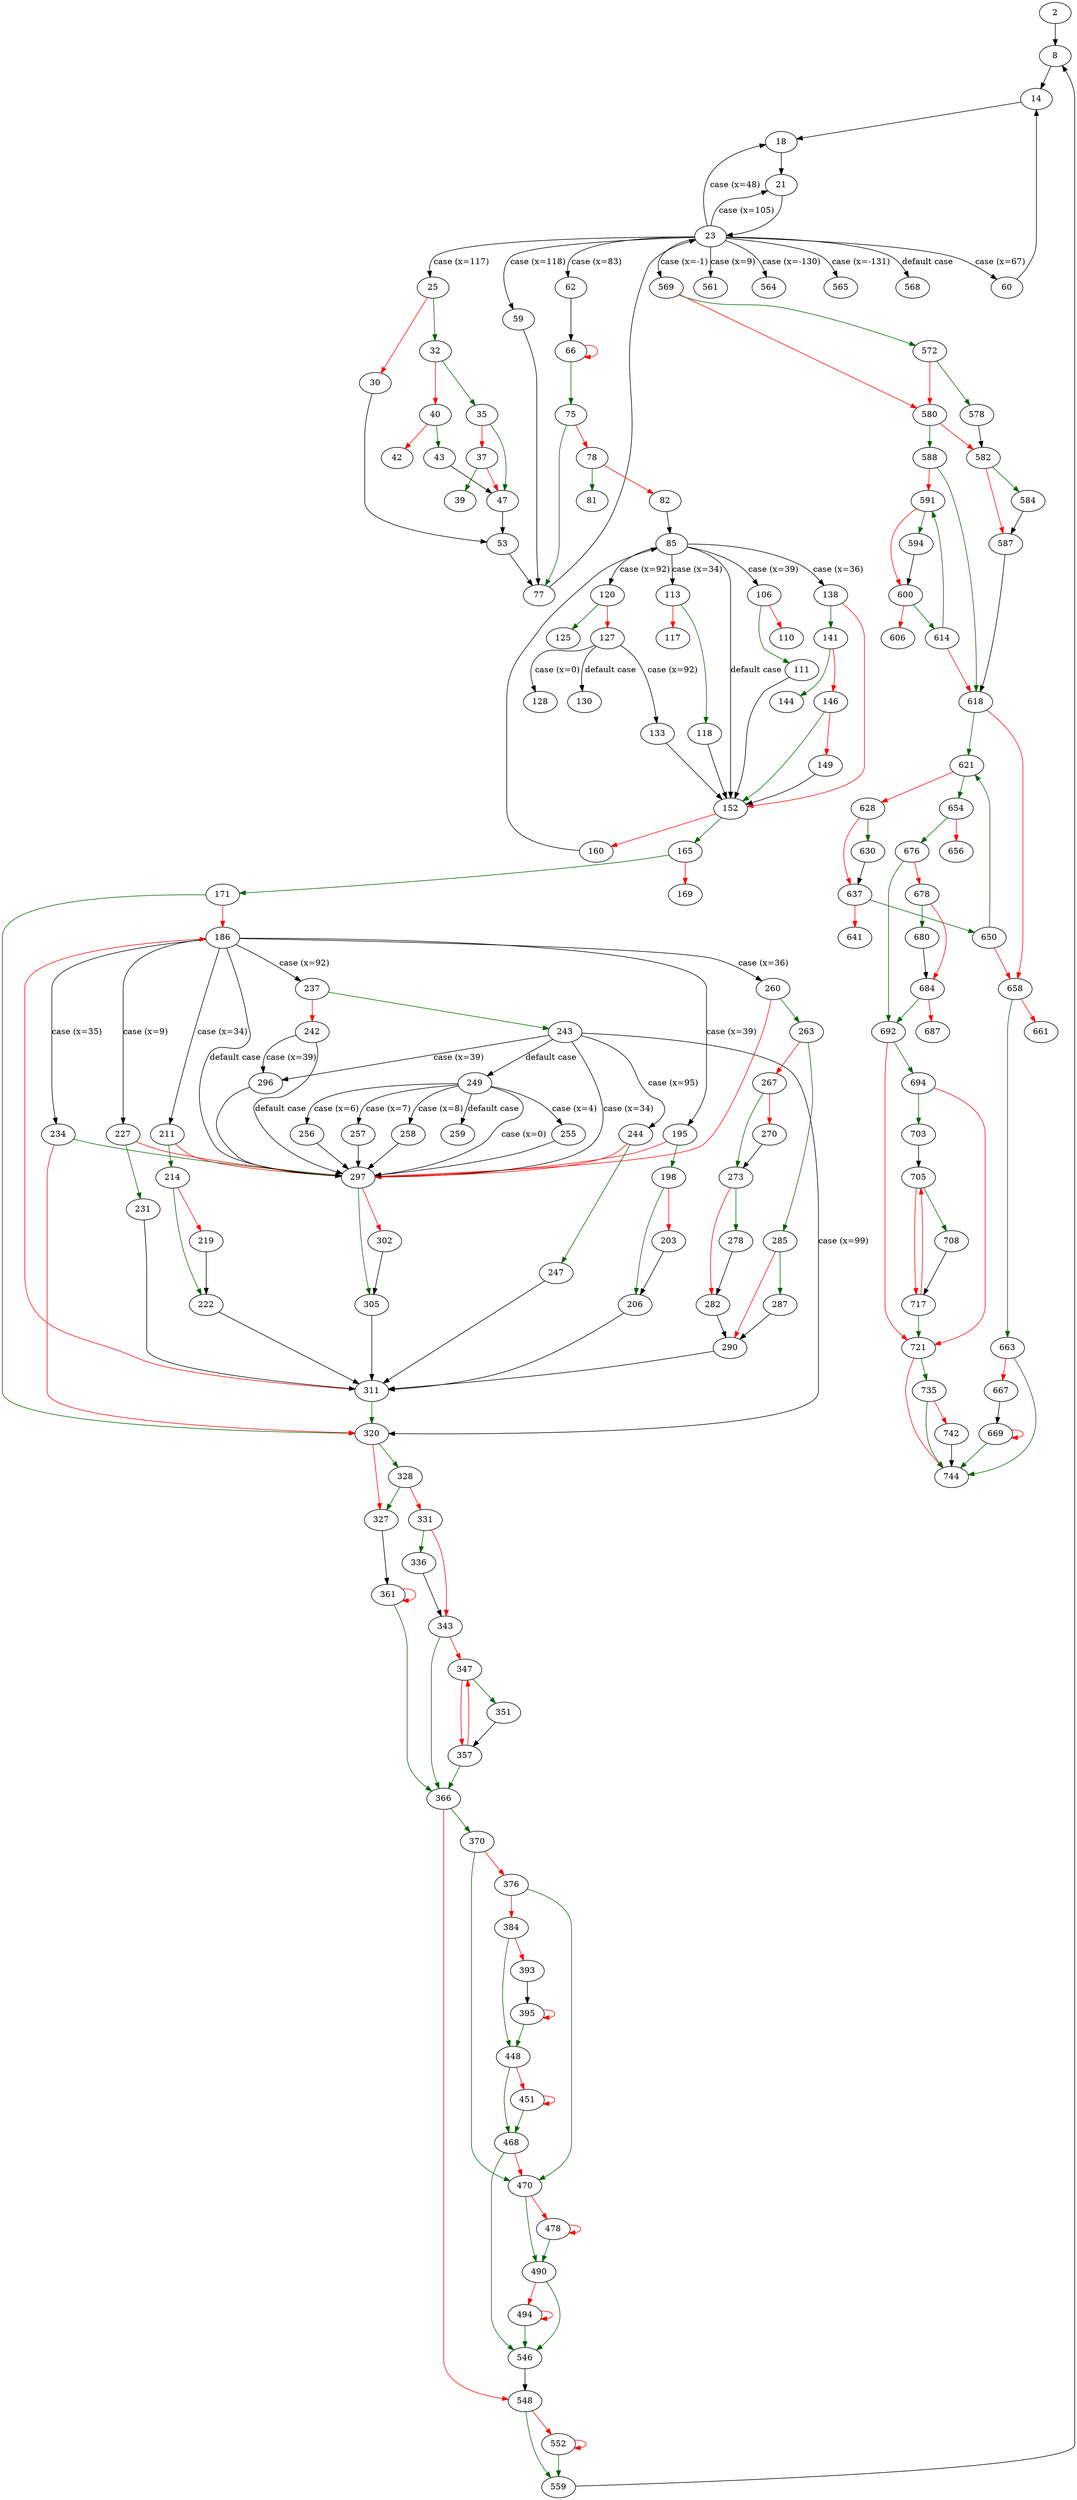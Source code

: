 strict digraph "main" {
	// Node definitions.
	2 [entry=true];
	8;
	14;
	18;
	21;
	23;
	569;
	25;
	59;
	60;
	62;
	561;
	564;
	565;
	568;
	32;
	30;
	53;
	35;
	40;
	47;
	37;
	39;
	43;
	42;
	77;
	66;
	75;
	78;
	81;
	82;
	85;
	106;
	113;
	120;
	138;
	152;
	111;
	110;
	118;
	117;
	125;
	127;
	128;
	133;
	130;
	141;
	144;
	146;
	149;
	165;
	160;
	171;
	169;
	320;
	186;
	195;
	211;
	227;
	234;
	237;
	260;
	297;
	198;
	206;
	203;
	311;
	214;
	222;
	219;
	231;
	243;
	242;
	296;
	244;
	249;
	247;
	255;
	256;
	257;
	258;
	259;
	263;
	285;
	267;
	273;
	270;
	278;
	282;
	290;
	287;
	305;
	302;
	328;
	327;
	361;
	331;
	336;
	343;
	366;
	347;
	351;
	357;
	370;
	548;
	470;
	376;
	384;
	448;
	393;
	395;
	468;
	451;
	546;
	490;
	478;
	494;
	559;
	552;
	572;
	580;
	578;
	582;
	588;
	584;
	587;
	618;
	591;
	594;
	600;
	614;
	606;
	621;
	658;
	654;
	628;
	630;
	637;
	650;
	641;
	676;
	656;
	663;
	661;
	744;
	667;
	669;
	692;
	678;
	680;
	684;
	687;
	694;
	721;
	703;
	705;
	708;
	717;
	735;
	742;

	// Edge definitions.
	2 -> 8;
	8 -> 14;
	14 -> 18;
	18 -> 21;
	21 -> 23;
	23 -> 18 [
		cond="case (x=48)"
		label="case (x=48)"
	];
	23 -> 21 [
		cond="case (x=105)"
		label="case (x=105)"
	];
	23 -> 569 [
		cond="case (x=-1)"
		label="case (x=-1)"
	];
	23 -> 25 [
		cond="case (x=117)"
		label="case (x=117)"
	];
	23 -> 59 [
		cond="case (x=118)"
		label="case (x=118)"
	];
	23 -> 60 [
		cond="case (x=67)"
		label="case (x=67)"
	];
	23 -> 62 [
		cond="case (x=83)"
		label="case (x=83)"
	];
	23 -> 561 [
		cond="case (x=9)"
		label="case (x=9)"
	];
	23 -> 564 [
		cond="case (x=-130)"
		label="case (x=-130)"
	];
	23 -> 565 [
		cond="case (x=-131)"
		label="case (x=-131)"
	];
	23 -> 568 [
		cond="default case"
		label="default case"
	];
	569 -> 572 [
		color=darkgreen
		cond=true
	];
	569 -> 580 [
		color=red
		cond=false
	];
	25 -> 32 [
		color=darkgreen
		cond=true
	];
	25 -> 30 [
		color=red
		cond=false
	];
	59 -> 77;
	60 -> 14;
	62 -> 66;
	32 -> 35 [
		color=darkgreen
		cond=true
	];
	32 -> 40 [
		color=red
		cond=false
	];
	30 -> 53;
	53 -> 77;
	35 -> 47 [
		color=darkgreen
		cond=true
	];
	35 -> 37 [
		color=red
		cond=false
	];
	40 -> 43 [
		color=darkgreen
		cond=true
	];
	40 -> 42 [
		color=red
		cond=false
	];
	47 -> 53;
	37 -> 47 [
		color=red
		cond=false
	];
	37 -> 39 [
		color=darkgreen
		cond=true
	];
	43 -> 47;
	77 -> 23;
	66 -> 66 [
		color=red
		cond=false
	];
	66 -> 75 [
		color=darkgreen
		cond=true
	];
	75 -> 77 [
		color=darkgreen
		cond=true
	];
	75 -> 78 [
		color=red
		cond=false
	];
	78 -> 81 [
		color=darkgreen
		cond=true
	];
	78 -> 82 [
		color=red
		cond=false
	];
	82 -> 85;
	85 -> 106 [
		cond="case (x=39)"
		label="case (x=39)"
	];
	85 -> 113 [
		cond="case (x=34)"
		label="case (x=34)"
	];
	85 -> 120 [
		cond="case (x=92)"
		label="case (x=92)"
	];
	85 -> 138 [
		cond="case (x=36)"
		label="case (x=36)"
	];
	85 -> 152 [
		cond="default case"
		label="default case"
	];
	106 -> 111 [
		color=darkgreen
		cond=true
	];
	106 -> 110 [
		color=red
		cond=false
	];
	113 -> 118 [
		color=darkgreen
		cond=true
	];
	113 -> 117 [
		color=red
		cond=false
	];
	120 -> 125 [
		color=darkgreen
		cond=true
	];
	120 -> 127 [
		color=red
		cond=false
	];
	138 -> 152 [
		color=red
		cond=false
	];
	138 -> 141 [
		color=darkgreen
		cond=true
	];
	152 -> 165 [
		color=darkgreen
		cond=true
	];
	152 -> 160 [
		color=red
		cond=false
	];
	111 -> 152;
	118 -> 152;
	127 -> 128 [
		cond="case (x=0)"
		label="case (x=0)"
	];
	127 -> 133 [
		cond="case (x=92)"
		label="case (x=92)"
	];
	127 -> 130 [
		cond="default case"
		label="default case"
	];
	133 -> 152;
	141 -> 144 [
		color=darkgreen
		cond=true
	];
	141 -> 146 [
		color=red
		cond=false
	];
	146 -> 152 [
		color=darkgreen
		cond=true
	];
	146 -> 149 [
		color=red
		cond=false
	];
	149 -> 152;
	165 -> 171 [
		color=darkgreen
		cond=true
	];
	165 -> 169 [
		color=red
		cond=false
	];
	160 -> 85;
	171 -> 320 [
		color=darkgreen
		cond=true
	];
	171 -> 186 [
		color=red
		cond=false
	];
	320 -> 328 [
		color=darkgreen
		cond=true
	];
	320 -> 327 [
		color=red
		cond=false
	];
	186 -> 195 [
		cond="case (x=39)"
		label="case (x=39)"
	];
	186 -> 211 [
		cond="case (x=34)"
		label="case (x=34)"
	];
	186 -> 227 [
		cond="case (x=9)"
		label="case (x=9)"
	];
	186 -> 234 [
		cond="case (x=35)"
		label="case (x=35)"
	];
	186 -> 237 [
		cond="case (x=92)"
		label="case (x=92)"
	];
	186 -> 260 [
		cond="case (x=36)"
		label="case (x=36)"
	];
	186 -> 297 [
		cond="default case"
		label="default case"
	];
	195 -> 297 [
		color=red
		cond=false
	];
	195 -> 198 [
		color=darkgreen
		cond=true
	];
	211 -> 297 [
		color=red
		cond=false
	];
	211 -> 214 [
		color=darkgreen
		cond=true
	];
	227 -> 297 [
		color=red
		cond=false
	];
	227 -> 231 [
		color=darkgreen
		cond=true
	];
	234 -> 320 [
		color=red
		cond=false
	];
	234 -> 297 [
		color=darkgreen
		cond=true
	];
	237 -> 243 [
		color=darkgreen
		cond=true
	];
	237 -> 242 [
		color=red
		cond=false
	];
	260 -> 297 [
		color=red
		cond=false
	];
	260 -> 263 [
		color=darkgreen
		cond=true
	];
	297 -> 305 [
		color=darkgreen
		cond=true
	];
	297 -> 302 [
		color=red
		cond=false
	];
	198 -> 206 [
		color=darkgreen
		cond=true
	];
	198 -> 203 [
		color=red
		cond=false
	];
	206 -> 311;
	203 -> 206;
	311 -> 320 [
		color=darkgreen
		cond=true
	];
	311 -> 186 [
		color=red
		cond=false
	];
	214 -> 222 [
		color=darkgreen
		cond=true
	];
	214 -> 219 [
		color=red
		cond=false
	];
	222 -> 311;
	219 -> 222;
	231 -> 311;
	243 -> 320 [
		cond="case (x=99)"
		label="case (x=99)"
	];
	243 -> 297 [
		cond="case (x=34)"
		label="case (x=34)"
	];
	243 -> 296 [
		cond="case (x=39)"
		label="case (x=39)"
	];
	243 -> 244 [
		cond="case (x=95)"
		label="case (x=95)"
	];
	243 -> 249 [
		cond="default case"
		label="default case"
	];
	242 -> 297 [
		cond="default case"
		label="default case"
	];
	242 -> 296 [
		cond="case (x=39)"
		label="case (x=39)"
	];
	296 -> 297;
	244 -> 297 [
		color=red
		cond=false
	];
	244 -> 247 [
		color=darkgreen
		cond=true
	];
	249 -> 297 [
		cond="case (x=0)"
		label="case (x=0)"
	];
	249 -> 255 [
		cond="case (x=4)"
		label="case (x=4)"
	];
	249 -> 256 [
		cond="case (x=6)"
		label="case (x=6)"
	];
	249 -> 257 [
		cond="case (x=7)"
		label="case (x=7)"
	];
	249 -> 258 [
		cond="case (x=8)"
		label="case (x=8)"
	];
	249 -> 259 [
		cond="default case"
		label="default case"
	];
	247 -> 311;
	255 -> 297;
	256 -> 297;
	257 -> 297;
	258 -> 297;
	263 -> 285 [
		color=darkgreen
		cond=true
	];
	263 -> 267 [
		color=red
		cond=false
	];
	285 -> 290 [
		color=red
		cond=false
	];
	285 -> 287 [
		color=darkgreen
		cond=true
	];
	267 -> 273 [
		color=darkgreen
		cond=true
	];
	267 -> 270 [
		color=red
		cond=false
	];
	273 -> 278 [
		color=darkgreen
		cond=true
	];
	273 -> 282 [
		color=red
		cond=false
	];
	270 -> 273;
	278 -> 282;
	282 -> 290;
	290 -> 311;
	287 -> 290;
	305 -> 311;
	302 -> 305;
	328 -> 327 [
		color=darkgreen
		cond=true
	];
	328 -> 331 [
		color=red
		cond=false
	];
	327 -> 361;
	361 -> 361 [
		color=red
		cond=false
	];
	361 -> 366 [
		color=darkgreen
		cond=true
	];
	331 -> 336 [
		color=darkgreen
		cond=true
	];
	331 -> 343 [
		color=red
		cond=false
	];
	336 -> 343;
	343 -> 366 [
		color=darkgreen
		cond=true
	];
	343 -> 347 [
		color=red
		cond=false
	];
	366 -> 370 [
		color=darkgreen
		cond=true
	];
	366 -> 548 [
		color=red
		cond=false
	];
	347 -> 351 [
		color=darkgreen
		cond=true
	];
	347 -> 357 [
		color=red
		cond=false
	];
	351 -> 357;
	357 -> 366 [
		color=darkgreen
		cond=true
	];
	357 -> 347 [
		color=red
		cond=false
	];
	370 -> 470 [
		color=darkgreen
		cond=true
	];
	370 -> 376 [
		color=red
		cond=false
	];
	548 -> 559 [
		color=darkgreen
		cond=true
	];
	548 -> 552 [
		color=red
		cond=false
	];
	470 -> 490 [
		color=darkgreen
		cond=true
	];
	470 -> 478 [
		color=red
		cond=false
	];
	376 -> 470 [
		color=darkgreen
		cond=true
	];
	376 -> 384 [
		color=red
		cond=false
	];
	384 -> 448 [
		color=darkgreen
		cond=true
	];
	384 -> 393 [
		color=red
		cond=false
	];
	448 -> 468 [
		color=darkgreen
		cond=true
	];
	448 -> 451 [
		color=red
		cond=false
	];
	393 -> 395;
	395 -> 448 [
		color=darkgreen
		cond=true
	];
	395 -> 395 [
		color=red
		cond=false
	];
	468 -> 470 [
		color=red
		cond=false
	];
	468 -> 546 [
		color=darkgreen
		cond=true
	];
	451 -> 468 [
		color=darkgreen
		cond=true
	];
	451 -> 451 [
		color=red
		cond=false
	];
	546 -> 548;
	490 -> 546 [
		color=darkgreen
		cond=true
	];
	490 -> 494 [
		color=red
		cond=false
	];
	478 -> 490 [
		color=darkgreen
		cond=true
	];
	478 -> 478 [
		color=red
		cond=false
	];
	494 -> 546 [
		color=darkgreen
		cond=true
	];
	494 -> 494 [
		color=red
		cond=false
	];
	559 -> 8;
	552 -> 559 [
		color=darkgreen
		cond=true
	];
	552 -> 552 [
		color=red
		cond=false
	];
	572 -> 580 [
		color=red
		cond=false
	];
	572 -> 578 [
		color=darkgreen
		cond=true
	];
	580 -> 582 [
		color=red
		cond=false
	];
	580 -> 588 [
		color=darkgreen
		cond=true
	];
	578 -> 582;
	582 -> 584 [
		color=darkgreen
		cond=true
	];
	582 -> 587 [
		color=red
		cond=false
	];
	588 -> 618 [
		color=darkgreen
		cond=true
	];
	588 -> 591 [
		color=red
		cond=false
	];
	584 -> 587;
	587 -> 618;
	618 -> 621 [
		color=darkgreen
		cond=true
	];
	618 -> 658 [
		color=red
		cond=false
	];
	591 -> 594 [
		color=darkgreen
		cond=true
	];
	591 -> 600 [
		color=red
		cond=false
	];
	594 -> 600;
	600 -> 614 [
		color=darkgreen
		cond=true
	];
	600 -> 606 [
		color=red
		cond=false
	];
	614 -> 618 [
		color=red
		cond=false
	];
	614 -> 591 [
		color=darkgreen
		cond=true
	];
	621 -> 654 [
		color=darkgreen
		cond=true
	];
	621 -> 628 [
		color=red
		cond=false
	];
	658 -> 663 [
		color=darkgreen
		cond=true
	];
	658 -> 661 [
		color=red
		cond=false
	];
	654 -> 676 [
		color=darkgreen
		cond=true
	];
	654 -> 656 [
		color=red
		cond=false
	];
	628 -> 630 [
		color=darkgreen
		cond=true
	];
	628 -> 637 [
		color=red
		cond=false
	];
	630 -> 637;
	637 -> 650 [
		color=darkgreen
		cond=true
	];
	637 -> 641 [
		color=red
		cond=false
	];
	650 -> 621 [
		color=darkgreen
		cond=true
	];
	650 -> 658 [
		color=red
		cond=false
	];
	676 -> 692 [
		color=darkgreen
		cond=true
	];
	676 -> 678 [
		color=red
		cond=false
	];
	663 -> 744 [
		color=darkgreen
		cond=true
	];
	663 -> 667 [
		color=red
		cond=false
	];
	667 -> 669;
	669 -> 744 [
		color=darkgreen
		cond=true
	];
	669 -> 669 [
		color=red
		cond=false
	];
	692 -> 694 [
		color=darkgreen
		cond=true
	];
	692 -> 721 [
		color=red
		cond=false
	];
	678 -> 680 [
		color=darkgreen
		cond=true
	];
	678 -> 684 [
		color=red
		cond=false
	];
	680 -> 684;
	684 -> 692 [
		color=darkgreen
		cond=true
	];
	684 -> 687 [
		color=red
		cond=false
	];
	694 -> 721 [
		color=red
		cond=false
	];
	694 -> 703 [
		color=darkgreen
		cond=true
	];
	721 -> 744 [
		color=red
		cond=false
	];
	721 -> 735 [
		color=darkgreen
		cond=true
	];
	703 -> 705;
	705 -> 708 [
		color=darkgreen
		cond=true
	];
	705 -> 717 [
		color=red
		cond=false
	];
	708 -> 717;
	717 -> 721 [
		color=darkgreen
		cond=true
	];
	717 -> 705 [
		color=red
		cond=false
	];
	735 -> 744 [
		color=darkgreen
		cond=true
	];
	735 -> 742 [
		color=red
		cond=false
	];
	742 -> 744;
}